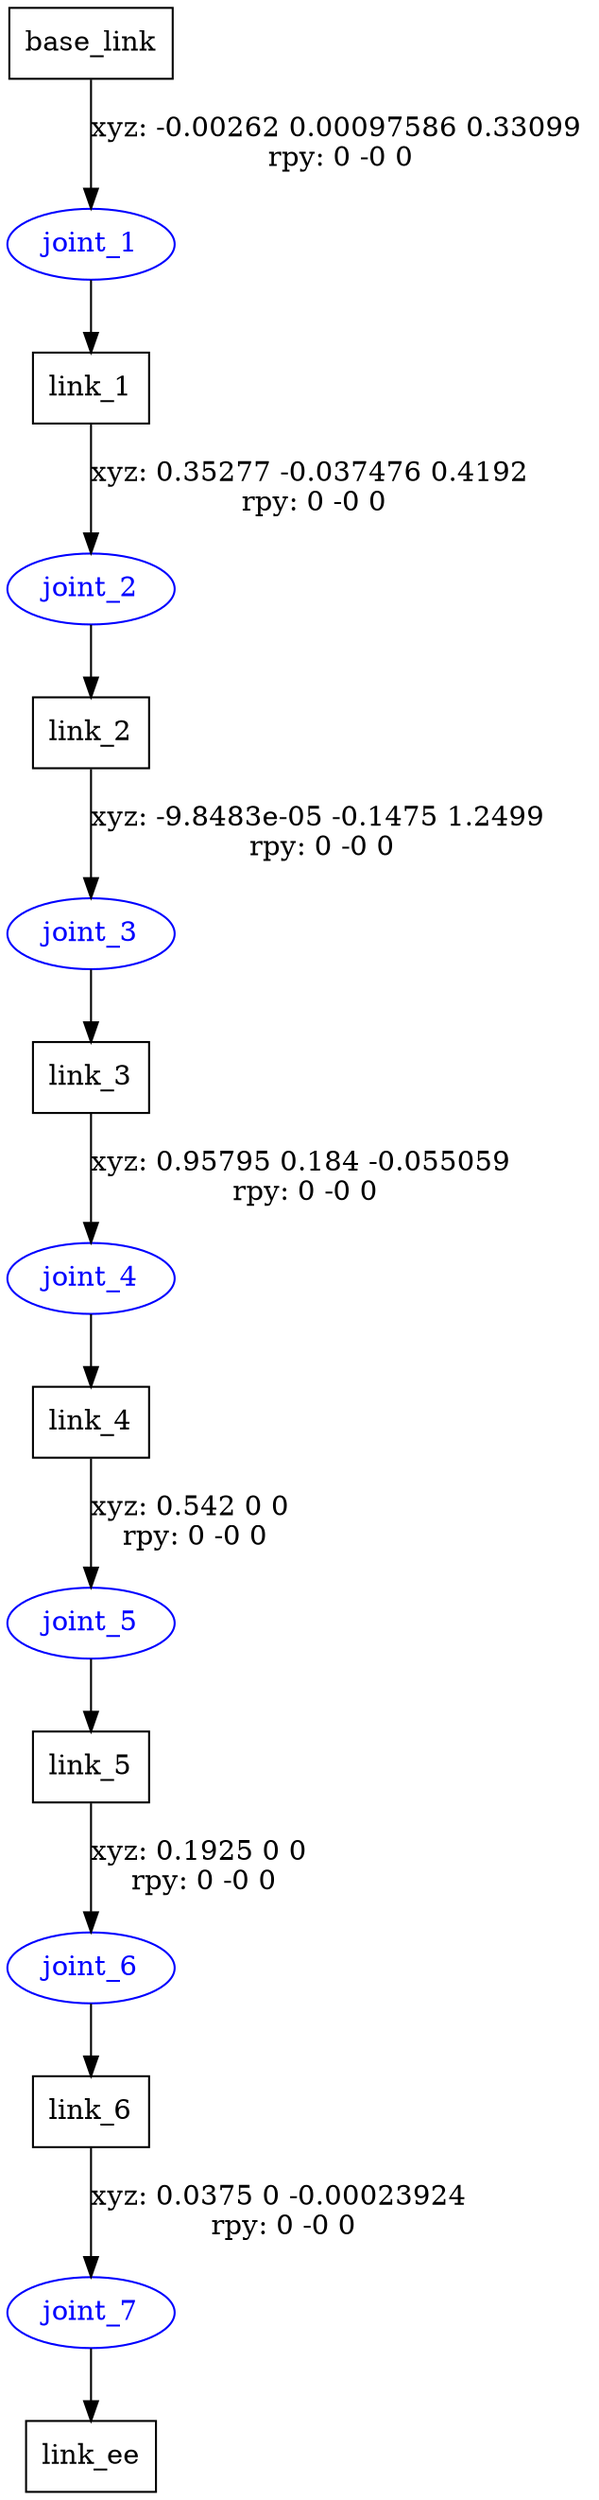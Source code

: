 digraph G {
node [shape=box];
"base_link" [label="base_link"];
"link_1" [label="link_1"];
"link_2" [label="link_2"];
"link_3" [label="link_3"];
"link_4" [label="link_4"];
"link_5" [label="link_5"];
"link_6" [label="link_6"];
"link_ee" [label="link_ee"];
node [shape=ellipse, color=blue, fontcolor=blue];
"base_link" -> "joint_1" [label="xyz: -0.00262 0.00097586 0.33099 \nrpy: 0 -0 0"]
"joint_1" -> "link_1"
"link_1" -> "joint_2" [label="xyz: 0.35277 -0.037476 0.4192 \nrpy: 0 -0 0"]
"joint_2" -> "link_2"
"link_2" -> "joint_3" [label="xyz: -9.8483e-05 -0.1475 1.2499 \nrpy: 0 -0 0"]
"joint_3" -> "link_3"
"link_3" -> "joint_4" [label="xyz: 0.95795 0.184 -0.055059 \nrpy: 0 -0 0"]
"joint_4" -> "link_4"
"link_4" -> "joint_5" [label="xyz: 0.542 0 0 \nrpy: 0 -0 0"]
"joint_5" -> "link_5"
"link_5" -> "joint_6" [label="xyz: 0.1925 0 0 \nrpy: 0 -0 0"]
"joint_6" -> "link_6"
"link_6" -> "joint_7" [label="xyz: 0.0375 0 -0.00023924 \nrpy: 0 -0 0"]
"joint_7" -> "link_ee"
}
